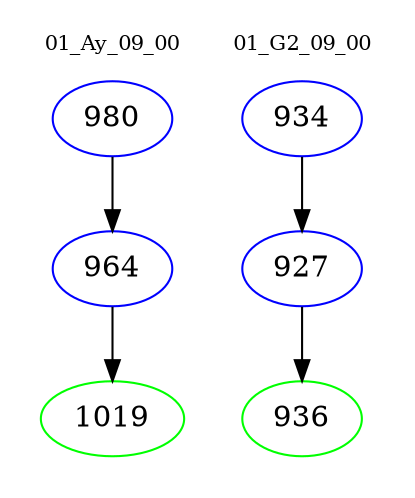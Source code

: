 digraph{
subgraph cluster_0 {
color = white
label = "01_Ay_09_00";
fontsize=10;
T0_980 [label="980", color="blue"]
T0_980 -> T0_964 [color="black"]
T0_964 [label="964", color="blue"]
T0_964 -> T0_1019 [color="black"]
T0_1019 [label="1019", color="green"]
}
subgraph cluster_1 {
color = white
label = "01_G2_09_00";
fontsize=10;
T1_934 [label="934", color="blue"]
T1_934 -> T1_927 [color="black"]
T1_927 [label="927", color="blue"]
T1_927 -> T1_936 [color="black"]
T1_936 [label="936", color="green"]
}
}
